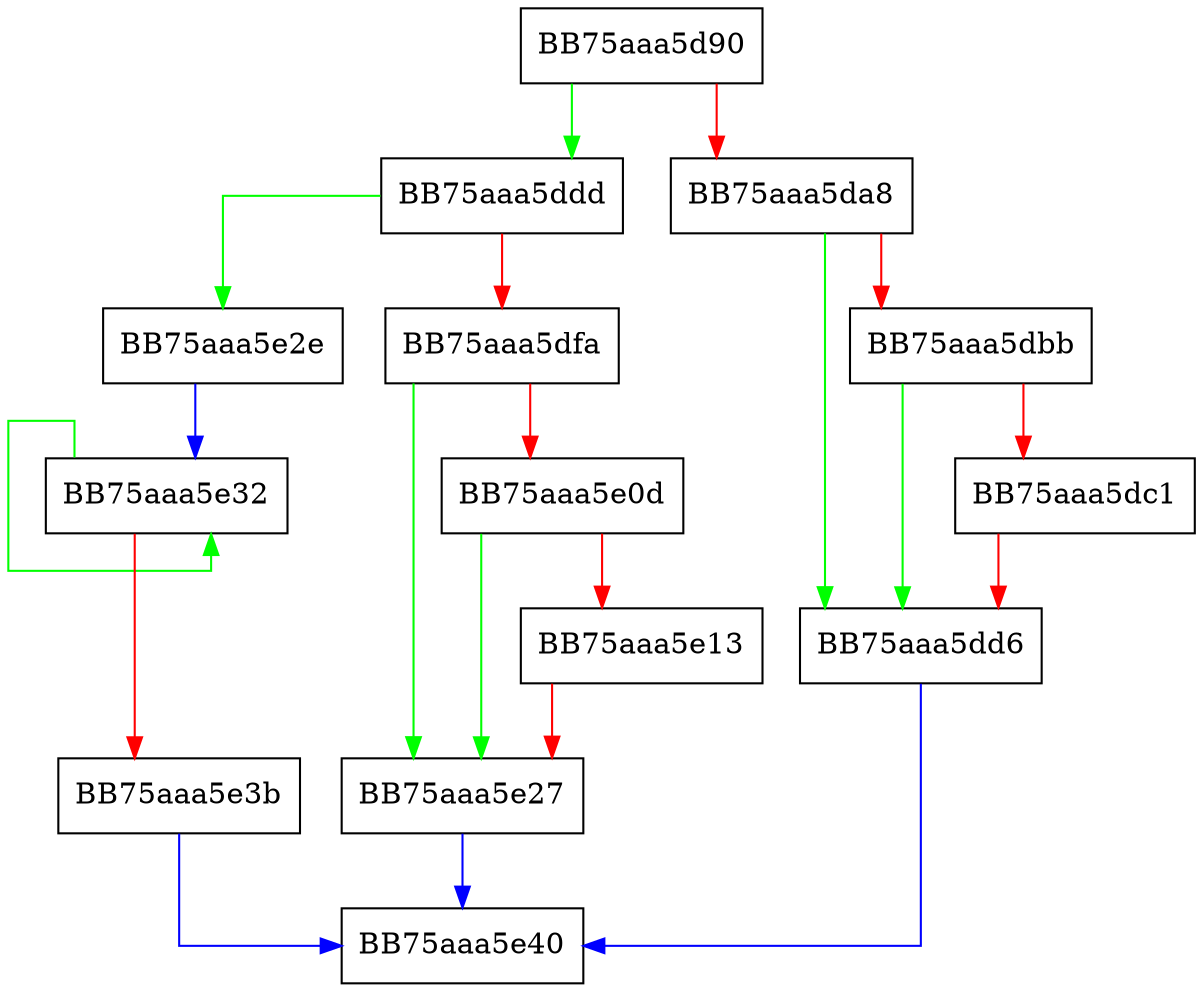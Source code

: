 digraph AppendStringToPath {
  node [shape="box"];
  graph [splines=ortho];
  BB75aaa5d90 -> BB75aaa5ddd [color="green"];
  BB75aaa5d90 -> BB75aaa5da8 [color="red"];
  BB75aaa5da8 -> BB75aaa5dd6 [color="green"];
  BB75aaa5da8 -> BB75aaa5dbb [color="red"];
  BB75aaa5dbb -> BB75aaa5dd6 [color="green"];
  BB75aaa5dbb -> BB75aaa5dc1 [color="red"];
  BB75aaa5dc1 -> BB75aaa5dd6 [color="red"];
  BB75aaa5dd6 -> BB75aaa5e40 [color="blue"];
  BB75aaa5ddd -> BB75aaa5e2e [color="green"];
  BB75aaa5ddd -> BB75aaa5dfa [color="red"];
  BB75aaa5dfa -> BB75aaa5e27 [color="green"];
  BB75aaa5dfa -> BB75aaa5e0d [color="red"];
  BB75aaa5e0d -> BB75aaa5e27 [color="green"];
  BB75aaa5e0d -> BB75aaa5e13 [color="red"];
  BB75aaa5e13 -> BB75aaa5e27 [color="red"];
  BB75aaa5e27 -> BB75aaa5e40 [color="blue"];
  BB75aaa5e2e -> BB75aaa5e32 [color="blue"];
  BB75aaa5e32 -> BB75aaa5e32 [color="green"];
  BB75aaa5e32 -> BB75aaa5e3b [color="red"];
  BB75aaa5e3b -> BB75aaa5e40 [color="blue"];
}